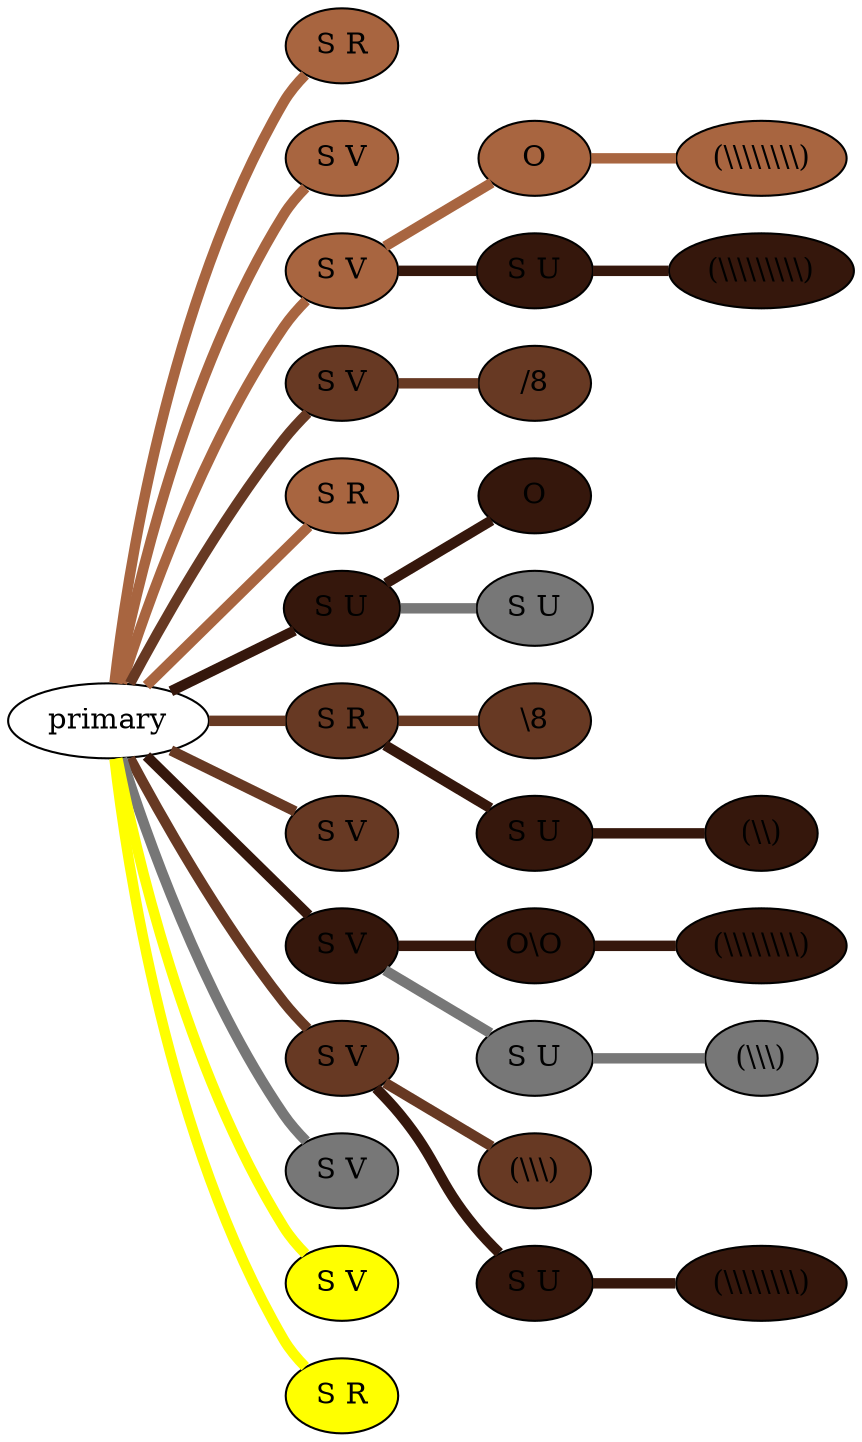 graph {
 graph [rankdir=LR]
"primary" -- "1" [penwidth=5,color="#A86540"]
"1" [label="S R", style=filled, fillcolor="#A86540"]
"primary" -- "2" [penwidth=5,color="#A86540"]
"2" [label="S V", style=filled, fillcolor="#A86540"]
"primary" -- "3" [penwidth=5,color="#A86540"]
"3" [label="S V", style=filled, fillcolor="#A86540"]
"3" -- "3:0" [penwidth=5,color="#A86540"]
"3:0" [label="O", style=filled, fillcolor="#A86540"]
"3:0" -- "3:1" [penwidth=5,color="#A86540"]
"3:1" [label="(\\\\\\\\\\\\\\\\)", style=filled, fillcolor="#A86540"]
"3" -- "3s1" [penwidth=5,color="#35170C"]
"3s1" [label="S U", style=filled, fillcolor="#35170C"]
"3s1" -- "3s1:0" [penwidth=5,color="#35170C"]
"3s1:0" [label="(\\\\\\\\\\\\\\\\\\)", style=filled, fillcolor="#35170C"]
"primary" -- "4" [penwidth=5,color="#673923"]
"4" [label="S V", style=filled, fillcolor="#673923"]
"4" -- "4:0" [penwidth=5,color="#673923"]
"4:0" [label="/8", style=filled, fillcolor="#673923"]
"primary" -- "5" [penwidth=5,color="#A86540"]
"5" [label="S R", style=filled, fillcolor="#A86540"]
"primary" -- "6" [penwidth=5,color="#35170C"]
"6" [label="S U", style=filled, fillcolor="#35170C"]
"6" -- "6:0" [penwidth=5,color="#35170C"]
"6:0" [label="O", style=filled, fillcolor="#35170C"]
"6" -- "6s1" [penwidth=5,color="#777777"]
"6s1" [label="S U", style=filled, fillcolor="#777777"]
"primary" -- "7" [penwidth=5,color="#673923"]
"7" [label="S R", style=filled, fillcolor="#673923"]
"7" -- "7:0" [penwidth=5,color="#673923"]
"7:0" [label="\\8", style=filled, fillcolor="#673923"]
"7" -- "7s1" [penwidth=5,color="#35170C"]
"7s1" [label="S U", style=filled, fillcolor="#35170C"]
"7s1" -- "7s1:0" [penwidth=5,color="#35170C"]
"7s1:0" [label="(\\\\)", style=filled, fillcolor="#35170C"]
"primary" -- "8" [penwidth=5,color="#673923"]
"8" [label="S V", style=filled, fillcolor="#673923"]
"primary" -- "9" [penwidth=5,color="#35170C"]
"9" [label="S V", style=filled, fillcolor="#35170C"]
"9" -- "9:0" [penwidth=5,color="#35170C"]
"9:0" [label="O\\O", style=filled, fillcolor="#35170C"]
"9:0" -- "9:1" [penwidth=5,color="#35170C"]
"9:1" [label="(\\\\\\\\\\\\\\\\)", style=filled, fillcolor="#35170C"]
"9" -- "9s1" [penwidth=5,color="#777777"]
"9s1" [label="S U", style=filled, fillcolor="#777777"]
"9s1" -- "9s1:0" [penwidth=5,color="#777777"]
"9s1:0" [label="(\\\\\\)", style=filled, fillcolor="#777777"]
"primary" -- "10" [penwidth=5,color="#673923"]
"10" [label="S V", style=filled, fillcolor="#673923"]
"10" -- "10:0" [penwidth=5,color="#673923"]
"10:0" [label="(\\\\\\)", style=filled, fillcolor="#673923"]
"10" -- "10s1" [penwidth=5,color="#35170C"]
"10s1" [label="S U", style=filled, fillcolor="#35170C"]
"10s1" -- "10s1:0" [penwidth=5,color="#35170C"]
"10s1:0" [label="(\\\\\\\\\\\\\\\\)", style=filled, fillcolor="#35170C"]
"primary" -- "11" [penwidth=5,color="#777777"]
"11" [label="S V", style=filled, fillcolor="#777777"]
"primary" -- "12" [penwidth=5,color=yellow]
"12" [label="S V", style=filled, fillcolor=yellow]
"primary" -- "13" [penwidth=5,color=yellow]
"13" [label="S R", style=filled, fillcolor=yellow]
}
